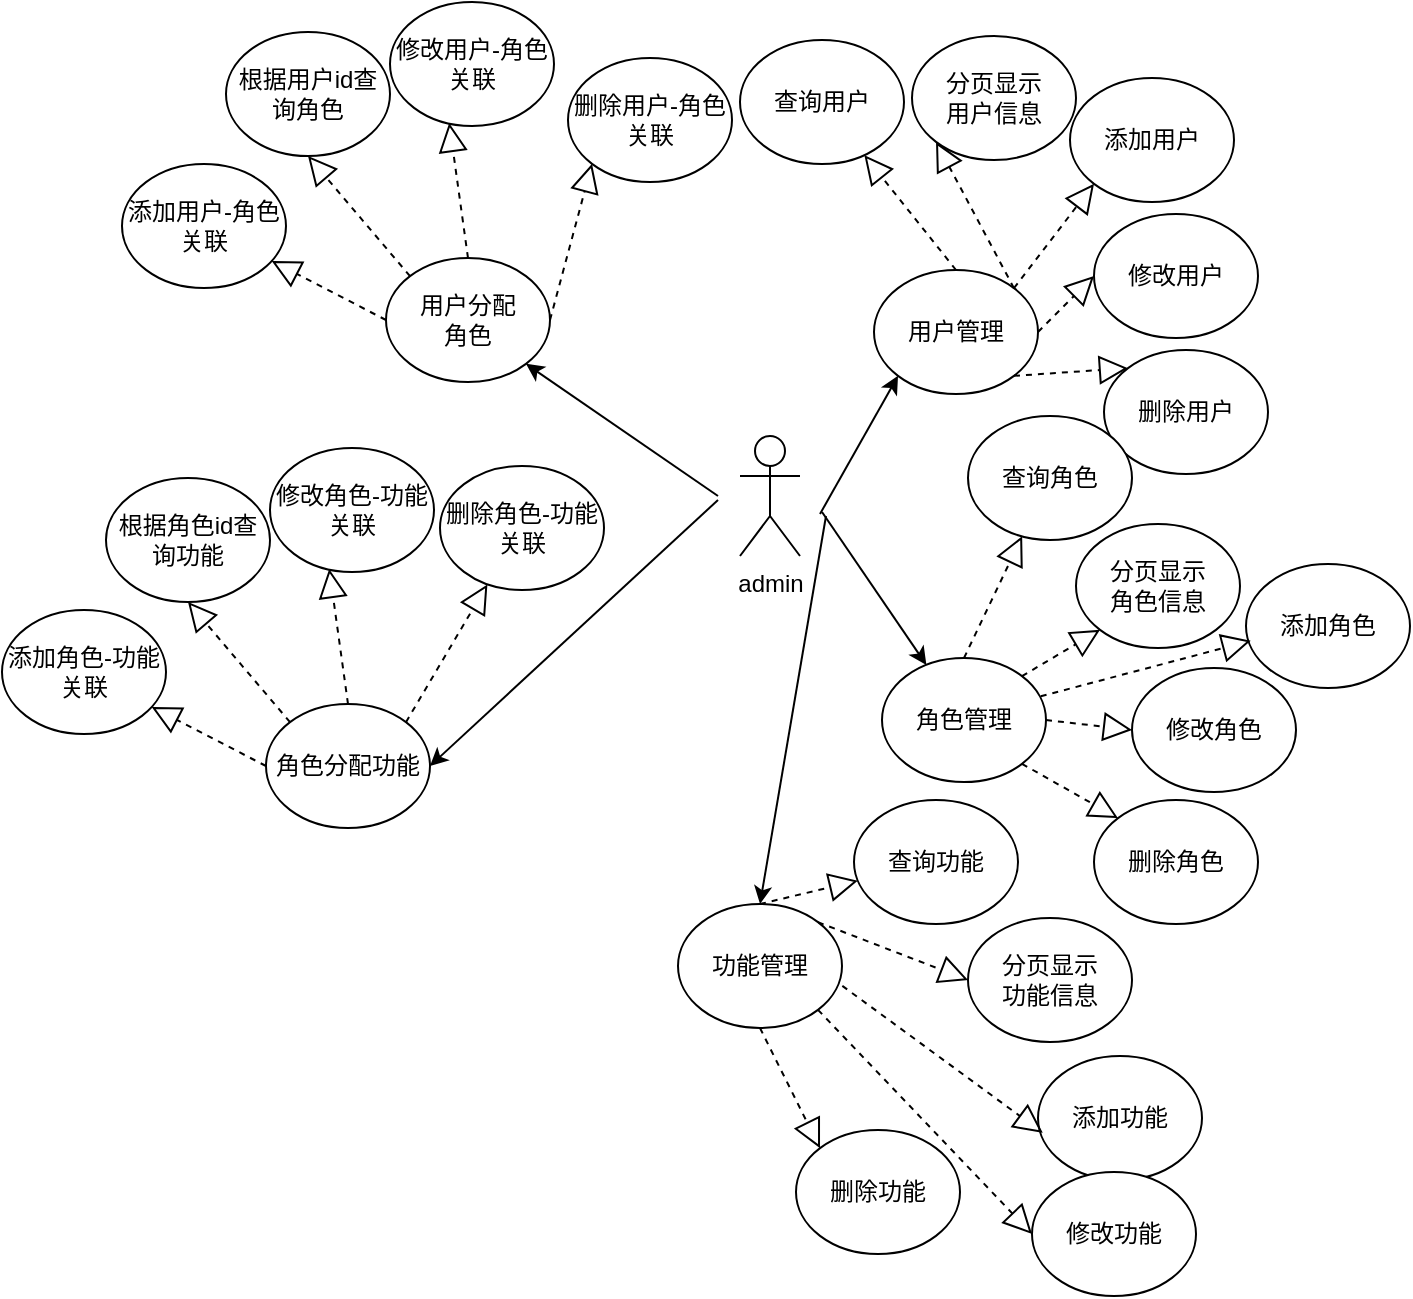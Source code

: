 <mxfile version="20.5.3" type="github">
  <diagram id="Or_mt1vvogf8F-5gZIKu" name="第 1 页">
    <mxGraphModel dx="1221" dy="706" grid="0" gridSize="10" guides="1" tooltips="1" connect="1" arrows="1" fold="1" page="1" pageScale="1" pageWidth="827" pageHeight="1169" math="0" shadow="0">
      <root>
        <mxCell id="0" />
        <mxCell id="1" parent="0" />
        <mxCell id="Cli_BWxOV95V0PnrJG-8-1" value="admin" style="shape=umlActor;verticalLabelPosition=bottom;verticalAlign=top;html=1;outlineConnect=0;" vertex="1" parent="1">
          <mxGeometry x="398" y="260" width="30" height="60" as="geometry" />
        </mxCell>
        <mxCell id="Cli_BWxOV95V0PnrJG-8-2" value="" style="endArrow=classic;html=1;rounded=0;entryX=0;entryY=1;entryDx=0;entryDy=0;" edge="1" parent="1" target="Cli_BWxOV95V0PnrJG-8-3">
          <mxGeometry width="50" height="50" relative="1" as="geometry">
            <mxPoint x="438" y="299" as="sourcePoint" />
            <mxPoint x="478" y="272" as="targetPoint" />
          </mxGeometry>
        </mxCell>
        <mxCell id="Cli_BWxOV95V0PnrJG-8-3" value="用户管理" style="ellipse;whiteSpace=wrap;html=1;" vertex="1" parent="1">
          <mxGeometry x="465" y="177" width="82" height="62" as="geometry" />
        </mxCell>
        <mxCell id="Cli_BWxOV95V0PnrJG-8-5" value="" style="endArrow=block;dashed=1;endFill=0;endSize=12;html=1;rounded=0;exitX=1;exitY=0;exitDx=0;exitDy=0;entryX=0;entryY=1;entryDx=0;entryDy=0;" edge="1" parent="1" source="Cli_BWxOV95V0PnrJG-8-3" target="Cli_BWxOV95V0PnrJG-8-7">
          <mxGeometry width="160" relative="1" as="geometry">
            <mxPoint x="558" y="199" as="sourcePoint" />
            <mxPoint x="577" y="152" as="targetPoint" />
          </mxGeometry>
        </mxCell>
        <mxCell id="Cli_BWxOV95V0PnrJG-8-7" value="分页显示&lt;br&gt;用户信息" style="ellipse;whiteSpace=wrap;html=1;" vertex="1" parent="1">
          <mxGeometry x="484" y="60" width="82" height="62" as="geometry" />
        </mxCell>
        <mxCell id="Cli_BWxOV95V0PnrJG-8-8" value="添加用户" style="ellipse;whiteSpace=wrap;html=1;" vertex="1" parent="1">
          <mxGeometry x="563" y="81" width="82" height="62" as="geometry" />
        </mxCell>
        <mxCell id="Cli_BWxOV95V0PnrJG-8-9" value="" style="endArrow=block;dashed=1;endFill=0;endSize=12;html=1;rounded=0;entryX=0;entryY=1;entryDx=0;entryDy=0;exitX=1;exitY=0;exitDx=0;exitDy=0;" edge="1" parent="1" source="Cli_BWxOV95V0PnrJG-8-3" target="Cli_BWxOV95V0PnrJG-8-8">
          <mxGeometry width="160" relative="1" as="geometry">
            <mxPoint x="541" y="213" as="sourcePoint" />
            <mxPoint x="578.009" y="149.92" as="targetPoint" />
          </mxGeometry>
        </mxCell>
        <mxCell id="Cli_BWxOV95V0PnrJG-8-10" value="" style="endArrow=block;dashed=1;endFill=0;endSize=12;html=1;rounded=0;exitX=1;exitY=0.5;exitDx=0;exitDy=0;entryX=0;entryY=0.5;entryDx=0;entryDy=0;" edge="1" parent="1" source="Cli_BWxOV95V0PnrJG-8-3" target="Cli_BWxOV95V0PnrJG-8-16">
          <mxGeometry width="160" relative="1" as="geometry">
            <mxPoint x="550.991" y="223.08" as="sourcePoint" />
            <mxPoint x="598" y="237" as="targetPoint" />
          </mxGeometry>
        </mxCell>
        <mxCell id="Cli_BWxOV95V0PnrJG-8-14" value="" style="endArrow=block;dashed=1;endFill=0;endSize=12;html=1;rounded=0;exitX=1;exitY=1;exitDx=0;exitDy=0;entryX=0;entryY=0;entryDx=0;entryDy=0;" edge="1" parent="1" source="Cli_BWxOV95V0PnrJG-8-3" target="Cli_BWxOV95V0PnrJG-8-17">
          <mxGeometry width="160" relative="1" as="geometry">
            <mxPoint x="909.001" y="131.16" as="sourcePoint" />
            <mxPoint x="946.019" y="68.0" as="targetPoint" />
          </mxGeometry>
        </mxCell>
        <mxCell id="Cli_BWxOV95V0PnrJG-8-15" value="" style="endArrow=block;dashed=1;endFill=0;endSize=12;html=1;rounded=0;exitX=0.5;exitY=0;exitDx=0;exitDy=0;" edge="1" parent="1" source="Cli_BWxOV95V0PnrJG-8-3" target="Cli_BWxOV95V0PnrJG-8-18">
          <mxGeometry width="160" relative="1" as="geometry">
            <mxPoint x="931.001" y="109.16" as="sourcePoint" />
            <mxPoint x="493" y="158" as="targetPoint" />
          </mxGeometry>
        </mxCell>
        <mxCell id="Cli_BWxOV95V0PnrJG-8-16" value="修改用户" style="ellipse;whiteSpace=wrap;html=1;" vertex="1" parent="1">
          <mxGeometry x="575" y="149" width="82" height="62" as="geometry" />
        </mxCell>
        <mxCell id="Cli_BWxOV95V0PnrJG-8-17" value="删除用户" style="ellipse;whiteSpace=wrap;html=1;" vertex="1" parent="1">
          <mxGeometry x="580" y="217" width="82" height="62" as="geometry" />
        </mxCell>
        <mxCell id="Cli_BWxOV95V0PnrJG-8-18" value="查询用户" style="ellipse;whiteSpace=wrap;html=1;" vertex="1" parent="1">
          <mxGeometry x="398" y="62" width="82" height="62" as="geometry" />
        </mxCell>
        <mxCell id="Cli_BWxOV95V0PnrJG-8-30" value="" style="endArrow=classic;html=1;rounded=0;" edge="1" parent="1" target="Cli_BWxOV95V0PnrJG-8-31">
          <mxGeometry width="50" height="50" relative="1" as="geometry">
            <mxPoint x="439" y="298" as="sourcePoint" />
            <mxPoint x="464" y="315" as="targetPoint" />
          </mxGeometry>
        </mxCell>
        <mxCell id="Cli_BWxOV95V0PnrJG-8-31" value="角色管理" style="ellipse;whiteSpace=wrap;html=1;" vertex="1" parent="1">
          <mxGeometry x="469" y="371" width="82" height="62" as="geometry" />
        </mxCell>
        <mxCell id="Cli_BWxOV95V0PnrJG-8-32" value="" style="endArrow=block;dashed=1;endFill=0;endSize=12;html=1;rounded=0;exitX=1;exitY=0;exitDx=0;exitDy=0;entryX=0;entryY=1;entryDx=0;entryDy=0;" edge="1" parent="1" source="Cli_BWxOV95V0PnrJG-8-31" target="Cli_BWxOV95V0PnrJG-8-33">
          <mxGeometry width="160" relative="1" as="geometry">
            <mxPoint x="857" y="362" as="sourcePoint" />
            <mxPoint x="876" y="315" as="targetPoint" />
          </mxGeometry>
        </mxCell>
        <mxCell id="Cli_BWxOV95V0PnrJG-8-33" value="分页显示&lt;br&gt;角色信息" style="ellipse;whiteSpace=wrap;html=1;" vertex="1" parent="1">
          <mxGeometry x="566" y="304" width="82" height="62" as="geometry" />
        </mxCell>
        <mxCell id="Cli_BWxOV95V0PnrJG-8-34" value="添加角色" style="ellipse;whiteSpace=wrap;html=1;" vertex="1" parent="1">
          <mxGeometry x="651" y="324" width="82" height="62" as="geometry" />
        </mxCell>
        <mxCell id="Cli_BWxOV95V0PnrJG-8-35" value="" style="endArrow=block;dashed=1;endFill=0;endSize=12;html=1;rounded=0;entryX=0.029;entryY=0.619;entryDx=0;entryDy=0;entryPerimeter=0;exitX=0.968;exitY=0.309;exitDx=0;exitDy=0;exitPerimeter=0;" edge="1" parent="1" target="Cli_BWxOV95V0PnrJG-8-34" source="Cli_BWxOV95V0PnrJG-8-31">
          <mxGeometry width="160" relative="1" as="geometry">
            <mxPoint x="840" y="376" as="sourcePoint" />
            <mxPoint x="877.009" y="312.92" as="targetPoint" />
          </mxGeometry>
        </mxCell>
        <mxCell id="Cli_BWxOV95V0PnrJG-8-36" value="" style="endArrow=block;dashed=1;endFill=0;endSize=12;html=1;rounded=0;exitX=1;exitY=0.5;exitDx=0;exitDy=0;entryX=0;entryY=0.5;entryDx=0;entryDy=0;" edge="1" parent="1" source="Cli_BWxOV95V0PnrJG-8-31" target="Cli_BWxOV95V0PnrJG-8-39">
          <mxGeometry width="160" relative="1" as="geometry">
            <mxPoint x="849.991" y="386.08" as="sourcePoint" />
            <mxPoint x="897" y="400" as="targetPoint" />
          </mxGeometry>
        </mxCell>
        <mxCell id="Cli_BWxOV95V0PnrJG-8-37" value="" style="endArrow=block;dashed=1;endFill=0;endSize=12;html=1;rounded=0;exitX=1;exitY=1;exitDx=0;exitDy=0;entryX=0;entryY=0;entryDx=0;entryDy=0;" edge="1" parent="1" source="Cli_BWxOV95V0PnrJG-8-31" target="Cli_BWxOV95V0PnrJG-8-40">
          <mxGeometry width="160" relative="1" as="geometry">
            <mxPoint x="1208.001" y="294.16" as="sourcePoint" />
            <mxPoint x="1245.019" y="231.0" as="targetPoint" />
          </mxGeometry>
        </mxCell>
        <mxCell id="Cli_BWxOV95V0PnrJG-8-38" value="" style="endArrow=block;dashed=1;endFill=0;endSize=12;html=1;rounded=0;exitX=0.5;exitY=0;exitDx=0;exitDy=0;" edge="1" parent="1" source="Cli_BWxOV95V0PnrJG-8-31" target="Cli_BWxOV95V0PnrJG-8-41">
          <mxGeometry width="160" relative="1" as="geometry">
            <mxPoint x="1230.001" y="272.16" as="sourcePoint" />
            <mxPoint x="792" y="321" as="targetPoint" />
          </mxGeometry>
        </mxCell>
        <mxCell id="Cli_BWxOV95V0PnrJG-8-39" value="修改角色" style="ellipse;whiteSpace=wrap;html=1;" vertex="1" parent="1">
          <mxGeometry x="594" y="376" width="82" height="62" as="geometry" />
        </mxCell>
        <mxCell id="Cli_BWxOV95V0PnrJG-8-40" value="删除角色" style="ellipse;whiteSpace=wrap;html=1;" vertex="1" parent="1">
          <mxGeometry x="575" y="442" width="82" height="62" as="geometry" />
        </mxCell>
        <mxCell id="Cli_BWxOV95V0PnrJG-8-41" value="查询角色" style="ellipse;whiteSpace=wrap;html=1;" vertex="1" parent="1">
          <mxGeometry x="512" y="250" width="82" height="62" as="geometry" />
        </mxCell>
        <mxCell id="Cli_BWxOV95V0PnrJG-8-43" value="" style="endArrow=classic;html=1;rounded=0;entryX=0.5;entryY=0;entryDx=0;entryDy=0;" edge="1" parent="1" target="Cli_BWxOV95V0PnrJG-8-49">
          <mxGeometry width="50" height="50" relative="1" as="geometry">
            <mxPoint x="441" y="300" as="sourcePoint" />
            <mxPoint x="451" y="512" as="targetPoint" />
          </mxGeometry>
        </mxCell>
        <mxCell id="Cli_BWxOV95V0PnrJG-8-49" value="功能管理" style="ellipse;whiteSpace=wrap;html=1;" vertex="1" parent="1">
          <mxGeometry x="367" y="494" width="82" height="62" as="geometry" />
        </mxCell>
        <mxCell id="Cli_BWxOV95V0PnrJG-8-50" value="" style="endArrow=block;dashed=1;endFill=0;endSize=12;html=1;rounded=0;exitX=1;exitY=0;exitDx=0;exitDy=0;entryX=0;entryY=0.5;entryDx=0;entryDy=0;" edge="1" parent="1" source="Cli_BWxOV95V0PnrJG-8-49" target="Cli_BWxOV95V0PnrJG-8-51">
          <mxGeometry width="160" relative="1" as="geometry">
            <mxPoint x="844" y="620" as="sourcePoint" />
            <mxPoint x="863" y="573" as="targetPoint" />
          </mxGeometry>
        </mxCell>
        <mxCell id="Cli_BWxOV95V0PnrJG-8-51" value="分页显示&lt;br&gt;功能信息" style="ellipse;whiteSpace=wrap;html=1;" vertex="1" parent="1">
          <mxGeometry x="512" y="501" width="82" height="62" as="geometry" />
        </mxCell>
        <mxCell id="Cli_BWxOV95V0PnrJG-8-52" value="添加功能" style="ellipse;whiteSpace=wrap;html=1;" vertex="1" parent="1">
          <mxGeometry x="547" y="570" width="82" height="62" as="geometry" />
        </mxCell>
        <mxCell id="Cli_BWxOV95V0PnrJG-8-53" value="" style="endArrow=block;dashed=1;endFill=0;endSize=12;html=1;rounded=0;entryX=0.029;entryY=0.619;entryDx=0;entryDy=0;entryPerimeter=0;exitX=1.002;exitY=0.66;exitDx=0;exitDy=0;exitPerimeter=0;" edge="1" parent="1" source="Cli_BWxOV95V0PnrJG-8-49" target="Cli_BWxOV95V0PnrJG-8-52">
          <mxGeometry width="160" relative="1" as="geometry">
            <mxPoint x="827" y="634" as="sourcePoint" />
            <mxPoint x="864.009" y="570.92" as="targetPoint" />
          </mxGeometry>
        </mxCell>
        <mxCell id="Cli_BWxOV95V0PnrJG-8-54" value="" style="endArrow=block;dashed=1;endFill=0;endSize=12;html=1;rounded=0;exitX=1;exitY=1;exitDx=0;exitDy=0;entryX=0;entryY=0.5;entryDx=0;entryDy=0;" edge="1" parent="1" source="Cli_BWxOV95V0PnrJG-8-49" target="Cli_BWxOV95V0PnrJG-8-57">
          <mxGeometry width="160" relative="1" as="geometry">
            <mxPoint x="836.991" y="644.08" as="sourcePoint" />
            <mxPoint x="884" y="658" as="targetPoint" />
          </mxGeometry>
        </mxCell>
        <mxCell id="Cli_BWxOV95V0PnrJG-8-55" value="" style="endArrow=block;dashed=1;endFill=0;endSize=12;html=1;rounded=0;exitX=0.5;exitY=1;exitDx=0;exitDy=0;entryX=0;entryY=0;entryDx=0;entryDy=0;" edge="1" parent="1" source="Cli_BWxOV95V0PnrJG-8-49" target="Cli_BWxOV95V0PnrJG-8-58">
          <mxGeometry width="160" relative="1" as="geometry">
            <mxPoint x="1195.001" y="552.16" as="sourcePoint" />
            <mxPoint x="1232.019" y="489.0" as="targetPoint" />
          </mxGeometry>
        </mxCell>
        <mxCell id="Cli_BWxOV95V0PnrJG-8-56" value="" style="endArrow=block;dashed=1;endFill=0;endSize=12;html=1;rounded=0;exitX=0.5;exitY=0;exitDx=0;exitDy=0;" edge="1" parent="1" source="Cli_BWxOV95V0PnrJG-8-49" target="Cli_BWxOV95V0PnrJG-8-59">
          <mxGeometry width="160" relative="1" as="geometry">
            <mxPoint x="1217.001" y="530.16" as="sourcePoint" />
            <mxPoint x="779" y="579" as="targetPoint" />
          </mxGeometry>
        </mxCell>
        <mxCell id="Cli_BWxOV95V0PnrJG-8-57" value="修改功能" style="ellipse;whiteSpace=wrap;html=1;" vertex="1" parent="1">
          <mxGeometry x="544" y="628" width="82" height="62" as="geometry" />
        </mxCell>
        <mxCell id="Cli_BWxOV95V0PnrJG-8-58" value="删除功能" style="ellipse;whiteSpace=wrap;html=1;" vertex="1" parent="1">
          <mxGeometry x="426" y="607" width="82" height="62" as="geometry" />
        </mxCell>
        <mxCell id="Cli_BWxOV95V0PnrJG-8-59" value="查询功能" style="ellipse;whiteSpace=wrap;html=1;" vertex="1" parent="1">
          <mxGeometry x="455" y="442" width="82" height="62" as="geometry" />
        </mxCell>
        <mxCell id="Cli_BWxOV95V0PnrJG-8-60" value="" style="endArrow=classic;html=1;rounded=0;entryX=1;entryY=1;entryDx=0;entryDy=0;" edge="1" parent="1" target="Cli_BWxOV95V0PnrJG-8-61">
          <mxGeometry width="50" height="50" relative="1" as="geometry">
            <mxPoint x="387" y="290" as="sourcePoint" />
            <mxPoint x="173" y="251" as="targetPoint" />
          </mxGeometry>
        </mxCell>
        <mxCell id="Cli_BWxOV95V0PnrJG-8-61" value="用户分配&lt;br&gt;角色" style="ellipse;whiteSpace=wrap;html=1;" vertex="1" parent="1">
          <mxGeometry x="221" y="171" width="82" height="62" as="geometry" />
        </mxCell>
        <mxCell id="Cli_BWxOV95V0PnrJG-8-62" value="" style="endArrow=block;dashed=1;endFill=0;endSize=12;html=1;rounded=0;exitX=0;exitY=0;exitDx=0;exitDy=0;entryX=0.5;entryY=1;entryDx=0;entryDy=0;" edge="1" parent="1" source="Cli_BWxOV95V0PnrJG-8-61" target="Cli_BWxOV95V0PnrJG-8-63">
          <mxGeometry width="160" relative="1" as="geometry">
            <mxPoint x="253" y="178" as="sourcePoint" />
            <mxPoint x="272" y="131" as="targetPoint" />
          </mxGeometry>
        </mxCell>
        <mxCell id="Cli_BWxOV95V0PnrJG-8-63" value="根据用户id查询角色" style="ellipse;whiteSpace=wrap;html=1;" vertex="1" parent="1">
          <mxGeometry x="141" y="58" width="82" height="62" as="geometry" />
        </mxCell>
        <mxCell id="Cli_BWxOV95V0PnrJG-8-66" value="" style="endArrow=block;dashed=1;endFill=0;endSize=12;html=1;rounded=0;exitX=0.5;exitY=0;exitDx=0;exitDy=0;entryX=0.361;entryY=0.976;entryDx=0;entryDy=0;entryPerimeter=0;" edge="1" parent="1" source="Cli_BWxOV95V0PnrJG-8-61" target="Cli_BWxOV95V0PnrJG-8-69">
          <mxGeometry width="160" relative="1" as="geometry">
            <mxPoint x="245.991" y="202.08" as="sourcePoint" />
            <mxPoint x="293" y="216" as="targetPoint" />
          </mxGeometry>
        </mxCell>
        <mxCell id="Cli_BWxOV95V0PnrJG-8-67" value="" style="endArrow=block;dashed=1;endFill=0;endSize=12;html=1;rounded=0;exitX=1;exitY=0.5;exitDx=0;exitDy=0;entryX=0;entryY=1;entryDx=0;entryDy=0;" edge="1" parent="1" source="Cli_BWxOV95V0PnrJG-8-61" target="Cli_BWxOV95V0PnrJG-8-70">
          <mxGeometry width="160" relative="1" as="geometry">
            <mxPoint x="604.001" y="110.16" as="sourcePoint" />
            <mxPoint x="641.019" y="47.0" as="targetPoint" />
          </mxGeometry>
        </mxCell>
        <mxCell id="Cli_BWxOV95V0PnrJG-8-68" value="" style="endArrow=block;dashed=1;endFill=0;endSize=12;html=1;rounded=0;exitX=0;exitY=0.5;exitDx=0;exitDy=0;" edge="1" parent="1" source="Cli_BWxOV95V0PnrJG-8-61" target="Cli_BWxOV95V0PnrJG-8-71">
          <mxGeometry width="160" relative="1" as="geometry">
            <mxPoint x="626.001" y="88.16" as="sourcePoint" />
            <mxPoint x="188" y="137" as="targetPoint" />
          </mxGeometry>
        </mxCell>
        <mxCell id="Cli_BWxOV95V0PnrJG-8-69" value="修改用户-角色&lt;br&gt;关联" style="ellipse;whiteSpace=wrap;html=1;" vertex="1" parent="1">
          <mxGeometry x="223" y="43" width="82" height="62" as="geometry" />
        </mxCell>
        <mxCell id="Cli_BWxOV95V0PnrJG-8-70" value="删除用户-角色关联" style="ellipse;whiteSpace=wrap;html=1;" vertex="1" parent="1">
          <mxGeometry x="312" y="71" width="82" height="62" as="geometry" />
        </mxCell>
        <mxCell id="Cli_BWxOV95V0PnrJG-8-71" value="添加用户-角色关联" style="ellipse;whiteSpace=wrap;html=1;" vertex="1" parent="1">
          <mxGeometry x="89" y="124" width="82" height="62" as="geometry" />
        </mxCell>
        <mxCell id="Cli_BWxOV95V0PnrJG-8-88" value="" style="endArrow=classic;html=1;rounded=0;entryX=1;entryY=0.5;entryDx=0;entryDy=0;" edge="1" parent="1" target="Cli_BWxOV95V0PnrJG-8-89">
          <mxGeometry width="50" height="50" relative="1" as="geometry">
            <mxPoint x="387" y="292" as="sourcePoint" />
            <mxPoint x="113" y="474" as="targetPoint" />
          </mxGeometry>
        </mxCell>
        <mxCell id="Cli_BWxOV95V0PnrJG-8-89" value="角色分配功能" style="ellipse;whiteSpace=wrap;html=1;" vertex="1" parent="1">
          <mxGeometry x="161" y="394" width="82" height="62" as="geometry" />
        </mxCell>
        <mxCell id="Cli_BWxOV95V0PnrJG-8-90" value="" style="endArrow=block;dashed=1;endFill=0;endSize=12;html=1;rounded=0;exitX=0;exitY=0;exitDx=0;exitDy=0;entryX=0.5;entryY=1;entryDx=0;entryDy=0;" edge="1" parent="1" source="Cli_BWxOV95V0PnrJG-8-89" target="Cli_BWxOV95V0PnrJG-8-91">
          <mxGeometry width="160" relative="1" as="geometry">
            <mxPoint x="193" y="401" as="sourcePoint" />
            <mxPoint x="212" y="354" as="targetPoint" />
          </mxGeometry>
        </mxCell>
        <mxCell id="Cli_BWxOV95V0PnrJG-8-91" value="根据角色id查询功能" style="ellipse;whiteSpace=wrap;html=1;" vertex="1" parent="1">
          <mxGeometry x="81" y="281" width="82" height="62" as="geometry" />
        </mxCell>
        <mxCell id="Cli_BWxOV95V0PnrJG-8-92" value="" style="endArrow=block;dashed=1;endFill=0;endSize=12;html=1;rounded=0;exitX=0.5;exitY=0;exitDx=0;exitDy=0;entryX=0.361;entryY=0.976;entryDx=0;entryDy=0;entryPerimeter=0;" edge="1" parent="1" source="Cli_BWxOV95V0PnrJG-8-89" target="Cli_BWxOV95V0PnrJG-8-95">
          <mxGeometry width="160" relative="1" as="geometry">
            <mxPoint x="185.991" y="425.08" as="sourcePoint" />
            <mxPoint x="233" y="439" as="targetPoint" />
          </mxGeometry>
        </mxCell>
        <mxCell id="Cli_BWxOV95V0PnrJG-8-94" value="" style="endArrow=block;dashed=1;endFill=0;endSize=12;html=1;rounded=0;exitX=0;exitY=0.5;exitDx=0;exitDy=0;" edge="1" parent="1" source="Cli_BWxOV95V0PnrJG-8-89" target="Cli_BWxOV95V0PnrJG-8-96">
          <mxGeometry width="160" relative="1" as="geometry">
            <mxPoint x="566.001" y="311.16" as="sourcePoint" />
            <mxPoint x="128" y="360" as="targetPoint" />
          </mxGeometry>
        </mxCell>
        <mxCell id="Cli_BWxOV95V0PnrJG-8-95" value="修改角色-功能&lt;br&gt;关联" style="ellipse;whiteSpace=wrap;html=1;" vertex="1" parent="1">
          <mxGeometry x="163" y="266" width="82" height="62" as="geometry" />
        </mxCell>
        <mxCell id="Cli_BWxOV95V0PnrJG-8-96" value="添加角色-功能关联" style="ellipse;whiteSpace=wrap;html=1;" vertex="1" parent="1">
          <mxGeometry x="29" y="347" width="82" height="62" as="geometry" />
        </mxCell>
        <mxCell id="Cli_BWxOV95V0PnrJG-8-98" value="" style="endArrow=block;dashed=1;endFill=0;endSize=12;html=1;rounded=0;exitX=1;exitY=0;exitDx=0;exitDy=0;entryX=0.289;entryY=0.955;entryDx=0;entryDy=0;entryPerimeter=0;" edge="1" parent="1" source="Cli_BWxOV95V0PnrJG-8-89" target="Cli_BWxOV95V0PnrJG-8-99">
          <mxGeometry width="160" relative="1" as="geometry">
            <mxPoint x="212" y="404" as="sourcePoint" />
            <mxPoint x="262" y="331" as="targetPoint" />
          </mxGeometry>
        </mxCell>
        <mxCell id="Cli_BWxOV95V0PnrJG-8-99" value="删除角色-功能关联" style="ellipse;whiteSpace=wrap;html=1;" vertex="1" parent="1">
          <mxGeometry x="248" y="275" width="82" height="62" as="geometry" />
        </mxCell>
      </root>
    </mxGraphModel>
  </diagram>
</mxfile>
